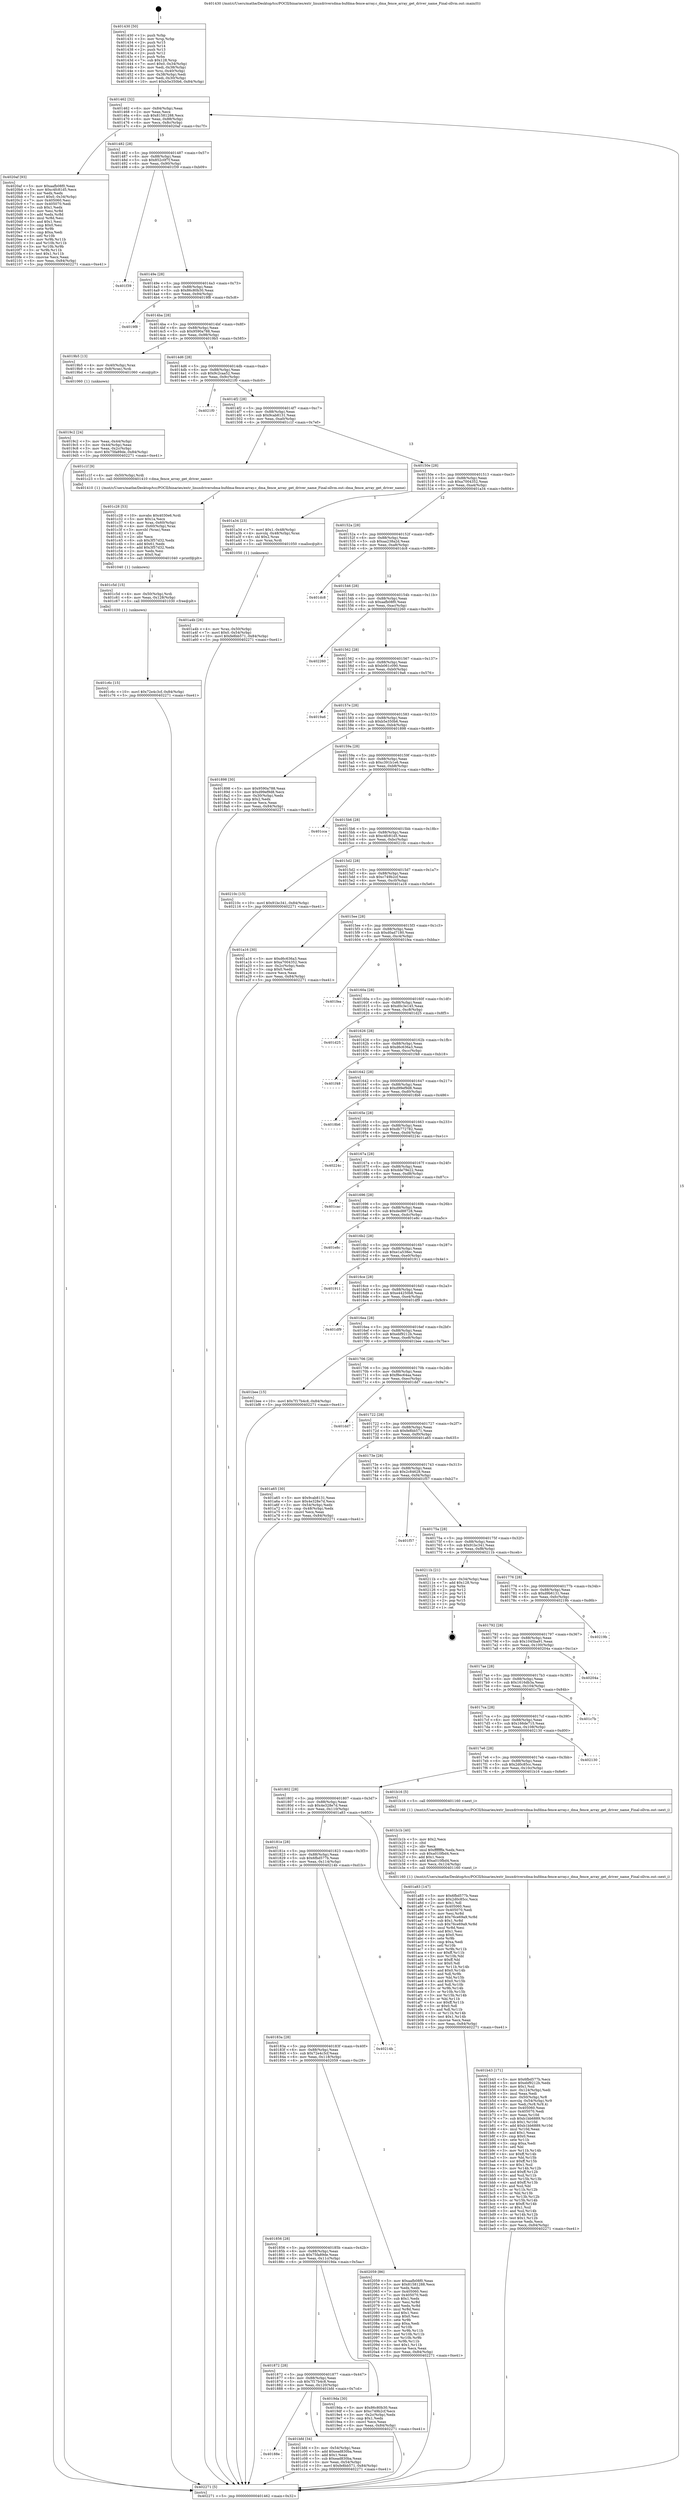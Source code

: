 digraph "0x401430" {
  label = "0x401430 (/mnt/c/Users/mathe/Desktop/tcc/POCII/binaries/extr_linuxdriversdma-bufdma-fence-array.c_dma_fence_array_get_driver_name_Final-ollvm.out::main(0))"
  labelloc = "t"
  node[shape=record]

  Entry [label="",width=0.3,height=0.3,shape=circle,fillcolor=black,style=filled]
  "0x401462" [label="{
     0x401462 [32]\l
     | [instrs]\l
     &nbsp;&nbsp;0x401462 \<+6\>: mov -0x84(%rbp),%eax\l
     &nbsp;&nbsp;0x401468 \<+2\>: mov %eax,%ecx\l
     &nbsp;&nbsp;0x40146a \<+6\>: sub $0x81581288,%ecx\l
     &nbsp;&nbsp;0x401470 \<+6\>: mov %eax,-0x88(%rbp)\l
     &nbsp;&nbsp;0x401476 \<+6\>: mov %ecx,-0x8c(%rbp)\l
     &nbsp;&nbsp;0x40147c \<+6\>: je 00000000004020af \<main+0xc7f\>\l
  }"]
  "0x4020af" [label="{
     0x4020af [93]\l
     | [instrs]\l
     &nbsp;&nbsp;0x4020af \<+5\>: mov $0xaafb08f0,%eax\l
     &nbsp;&nbsp;0x4020b4 \<+5\>: mov $0xc4fc81d5,%ecx\l
     &nbsp;&nbsp;0x4020b9 \<+2\>: xor %edx,%edx\l
     &nbsp;&nbsp;0x4020bb \<+7\>: movl $0x0,-0x34(%rbp)\l
     &nbsp;&nbsp;0x4020c2 \<+7\>: mov 0x405060,%esi\l
     &nbsp;&nbsp;0x4020c9 \<+7\>: mov 0x405070,%edi\l
     &nbsp;&nbsp;0x4020d0 \<+3\>: sub $0x1,%edx\l
     &nbsp;&nbsp;0x4020d3 \<+3\>: mov %esi,%r8d\l
     &nbsp;&nbsp;0x4020d6 \<+3\>: add %edx,%r8d\l
     &nbsp;&nbsp;0x4020d9 \<+4\>: imul %r8d,%esi\l
     &nbsp;&nbsp;0x4020dd \<+3\>: and $0x1,%esi\l
     &nbsp;&nbsp;0x4020e0 \<+3\>: cmp $0x0,%esi\l
     &nbsp;&nbsp;0x4020e3 \<+4\>: sete %r9b\l
     &nbsp;&nbsp;0x4020e7 \<+3\>: cmp $0xa,%edi\l
     &nbsp;&nbsp;0x4020ea \<+4\>: setl %r10b\l
     &nbsp;&nbsp;0x4020ee \<+3\>: mov %r9b,%r11b\l
     &nbsp;&nbsp;0x4020f1 \<+3\>: and %r10b,%r11b\l
     &nbsp;&nbsp;0x4020f4 \<+3\>: xor %r10b,%r9b\l
     &nbsp;&nbsp;0x4020f7 \<+3\>: or %r9b,%r11b\l
     &nbsp;&nbsp;0x4020fa \<+4\>: test $0x1,%r11b\l
     &nbsp;&nbsp;0x4020fe \<+3\>: cmovne %ecx,%eax\l
     &nbsp;&nbsp;0x402101 \<+6\>: mov %eax,-0x84(%rbp)\l
     &nbsp;&nbsp;0x402107 \<+5\>: jmp 0000000000402271 \<main+0xe41\>\l
  }"]
  "0x401482" [label="{
     0x401482 [28]\l
     | [instrs]\l
     &nbsp;&nbsp;0x401482 \<+5\>: jmp 0000000000401487 \<main+0x57\>\l
     &nbsp;&nbsp;0x401487 \<+6\>: mov -0x88(%rbp),%eax\l
     &nbsp;&nbsp;0x40148d \<+5\>: sub $0x852c0f7f,%eax\l
     &nbsp;&nbsp;0x401492 \<+6\>: mov %eax,-0x90(%rbp)\l
     &nbsp;&nbsp;0x401498 \<+6\>: je 0000000000401f39 \<main+0xb09\>\l
  }"]
  Exit [label="",width=0.3,height=0.3,shape=circle,fillcolor=black,style=filled,peripheries=2]
  "0x401f39" [label="{
     0x401f39\l
  }", style=dashed]
  "0x40149e" [label="{
     0x40149e [28]\l
     | [instrs]\l
     &nbsp;&nbsp;0x40149e \<+5\>: jmp 00000000004014a3 \<main+0x73\>\l
     &nbsp;&nbsp;0x4014a3 \<+6\>: mov -0x88(%rbp),%eax\l
     &nbsp;&nbsp;0x4014a9 \<+5\>: sub $0x86c80b30,%eax\l
     &nbsp;&nbsp;0x4014ae \<+6\>: mov %eax,-0x94(%rbp)\l
     &nbsp;&nbsp;0x4014b4 \<+6\>: je 00000000004019f8 \<main+0x5c8\>\l
  }"]
  "0x401c6c" [label="{
     0x401c6c [15]\l
     | [instrs]\l
     &nbsp;&nbsp;0x401c6c \<+10\>: movl $0x72e4c3cf,-0x84(%rbp)\l
     &nbsp;&nbsp;0x401c76 \<+5\>: jmp 0000000000402271 \<main+0xe41\>\l
  }"]
  "0x4019f8" [label="{
     0x4019f8\l
  }", style=dashed]
  "0x4014ba" [label="{
     0x4014ba [28]\l
     | [instrs]\l
     &nbsp;&nbsp;0x4014ba \<+5\>: jmp 00000000004014bf \<main+0x8f\>\l
     &nbsp;&nbsp;0x4014bf \<+6\>: mov -0x88(%rbp),%eax\l
     &nbsp;&nbsp;0x4014c5 \<+5\>: sub $0x9590a788,%eax\l
     &nbsp;&nbsp;0x4014ca \<+6\>: mov %eax,-0x98(%rbp)\l
     &nbsp;&nbsp;0x4014d0 \<+6\>: je 00000000004019b5 \<main+0x585\>\l
  }"]
  "0x401c5d" [label="{
     0x401c5d [15]\l
     | [instrs]\l
     &nbsp;&nbsp;0x401c5d \<+4\>: mov -0x50(%rbp),%rdi\l
     &nbsp;&nbsp;0x401c61 \<+6\>: mov %eax,-0x128(%rbp)\l
     &nbsp;&nbsp;0x401c67 \<+5\>: call 0000000000401030 \<free@plt\>\l
     | [calls]\l
     &nbsp;&nbsp;0x401030 \{1\} (unknown)\l
  }"]
  "0x4019b5" [label="{
     0x4019b5 [13]\l
     | [instrs]\l
     &nbsp;&nbsp;0x4019b5 \<+4\>: mov -0x40(%rbp),%rax\l
     &nbsp;&nbsp;0x4019b9 \<+4\>: mov 0x8(%rax),%rdi\l
     &nbsp;&nbsp;0x4019bd \<+5\>: call 0000000000401060 \<atoi@plt\>\l
     | [calls]\l
     &nbsp;&nbsp;0x401060 \{1\} (unknown)\l
  }"]
  "0x4014d6" [label="{
     0x4014d6 [28]\l
     | [instrs]\l
     &nbsp;&nbsp;0x4014d6 \<+5\>: jmp 00000000004014db \<main+0xab\>\l
     &nbsp;&nbsp;0x4014db \<+6\>: mov -0x88(%rbp),%eax\l
     &nbsp;&nbsp;0x4014e1 \<+5\>: sub $0x9c2caa52,%eax\l
     &nbsp;&nbsp;0x4014e6 \<+6\>: mov %eax,-0x9c(%rbp)\l
     &nbsp;&nbsp;0x4014ec \<+6\>: je 00000000004021f0 \<main+0xdc0\>\l
  }"]
  "0x401c28" [label="{
     0x401c28 [53]\l
     | [instrs]\l
     &nbsp;&nbsp;0x401c28 \<+10\>: movabs $0x4030e6,%rdi\l
     &nbsp;&nbsp;0x401c32 \<+5\>: mov $0x1a,%ecx\l
     &nbsp;&nbsp;0x401c37 \<+4\>: mov %rax,-0x60(%rbp)\l
     &nbsp;&nbsp;0x401c3b \<+4\>: mov -0x60(%rbp),%rax\l
     &nbsp;&nbsp;0x401c3f \<+3\>: movsbl (%rax),%eax\l
     &nbsp;&nbsp;0x401c42 \<+1\>: cltd\l
     &nbsp;&nbsp;0x401c43 \<+2\>: idiv %ecx\l
     &nbsp;&nbsp;0x401c45 \<+6\>: sub $0x3f57d32,%edx\l
     &nbsp;&nbsp;0x401c4b \<+3\>: add $0x61,%edx\l
     &nbsp;&nbsp;0x401c4e \<+6\>: add $0x3f57d32,%edx\l
     &nbsp;&nbsp;0x401c54 \<+2\>: mov %edx,%esi\l
     &nbsp;&nbsp;0x401c56 \<+2\>: mov $0x0,%al\l
     &nbsp;&nbsp;0x401c58 \<+5\>: call 0000000000401040 \<printf@plt\>\l
     | [calls]\l
     &nbsp;&nbsp;0x401040 \{1\} (unknown)\l
  }"]
  "0x4021f0" [label="{
     0x4021f0\l
  }", style=dashed]
  "0x4014f2" [label="{
     0x4014f2 [28]\l
     | [instrs]\l
     &nbsp;&nbsp;0x4014f2 \<+5\>: jmp 00000000004014f7 \<main+0xc7\>\l
     &nbsp;&nbsp;0x4014f7 \<+6\>: mov -0x88(%rbp),%eax\l
     &nbsp;&nbsp;0x4014fd \<+5\>: sub $0x9cab8131,%eax\l
     &nbsp;&nbsp;0x401502 \<+6\>: mov %eax,-0xa0(%rbp)\l
     &nbsp;&nbsp;0x401508 \<+6\>: je 0000000000401c1f \<main+0x7ef\>\l
  }"]
  "0x40188e" [label="{
     0x40188e\l
  }", style=dashed]
  "0x401c1f" [label="{
     0x401c1f [9]\l
     | [instrs]\l
     &nbsp;&nbsp;0x401c1f \<+4\>: mov -0x50(%rbp),%rdi\l
     &nbsp;&nbsp;0x401c23 \<+5\>: call 0000000000401410 \<dma_fence_array_get_driver_name\>\l
     | [calls]\l
     &nbsp;&nbsp;0x401410 \{1\} (/mnt/c/Users/mathe/Desktop/tcc/POCII/binaries/extr_linuxdriversdma-bufdma-fence-array.c_dma_fence_array_get_driver_name_Final-ollvm.out::dma_fence_array_get_driver_name)\l
  }"]
  "0x40150e" [label="{
     0x40150e [28]\l
     | [instrs]\l
     &nbsp;&nbsp;0x40150e \<+5\>: jmp 0000000000401513 \<main+0xe3\>\l
     &nbsp;&nbsp;0x401513 \<+6\>: mov -0x88(%rbp),%eax\l
     &nbsp;&nbsp;0x401519 \<+5\>: sub $0xa7004352,%eax\l
     &nbsp;&nbsp;0x40151e \<+6\>: mov %eax,-0xa4(%rbp)\l
     &nbsp;&nbsp;0x401524 \<+6\>: je 0000000000401a34 \<main+0x604\>\l
  }"]
  "0x401bfd" [label="{
     0x401bfd [34]\l
     | [instrs]\l
     &nbsp;&nbsp;0x401bfd \<+3\>: mov -0x54(%rbp),%eax\l
     &nbsp;&nbsp;0x401c00 \<+5\>: add $0xead830ba,%eax\l
     &nbsp;&nbsp;0x401c05 \<+3\>: add $0x1,%eax\l
     &nbsp;&nbsp;0x401c08 \<+5\>: sub $0xead830ba,%eax\l
     &nbsp;&nbsp;0x401c0d \<+3\>: mov %eax,-0x54(%rbp)\l
     &nbsp;&nbsp;0x401c10 \<+10\>: movl $0xfe8bb571,-0x84(%rbp)\l
     &nbsp;&nbsp;0x401c1a \<+5\>: jmp 0000000000402271 \<main+0xe41\>\l
  }"]
  "0x401a34" [label="{
     0x401a34 [23]\l
     | [instrs]\l
     &nbsp;&nbsp;0x401a34 \<+7\>: movl $0x1,-0x48(%rbp)\l
     &nbsp;&nbsp;0x401a3b \<+4\>: movslq -0x48(%rbp),%rax\l
     &nbsp;&nbsp;0x401a3f \<+4\>: shl $0x2,%rax\l
     &nbsp;&nbsp;0x401a43 \<+3\>: mov %rax,%rdi\l
     &nbsp;&nbsp;0x401a46 \<+5\>: call 0000000000401050 \<malloc@plt\>\l
     | [calls]\l
     &nbsp;&nbsp;0x401050 \{1\} (unknown)\l
  }"]
  "0x40152a" [label="{
     0x40152a [28]\l
     | [instrs]\l
     &nbsp;&nbsp;0x40152a \<+5\>: jmp 000000000040152f \<main+0xff\>\l
     &nbsp;&nbsp;0x40152f \<+6\>: mov -0x88(%rbp),%eax\l
     &nbsp;&nbsp;0x401535 \<+5\>: sub $0xaa238a2d,%eax\l
     &nbsp;&nbsp;0x40153a \<+6\>: mov %eax,-0xa8(%rbp)\l
     &nbsp;&nbsp;0x401540 \<+6\>: je 0000000000401dc8 \<main+0x998\>\l
  }"]
  "0x401b43" [label="{
     0x401b43 [171]\l
     | [instrs]\l
     &nbsp;&nbsp;0x401b43 \<+5\>: mov $0x6fbd577b,%ecx\l
     &nbsp;&nbsp;0x401b48 \<+5\>: mov $0xebf9212b,%edx\l
     &nbsp;&nbsp;0x401b4d \<+3\>: mov $0x1,%sil\l
     &nbsp;&nbsp;0x401b50 \<+6\>: mov -0x124(%rbp),%edi\l
     &nbsp;&nbsp;0x401b56 \<+3\>: imul %eax,%edi\l
     &nbsp;&nbsp;0x401b59 \<+4\>: mov -0x50(%rbp),%r8\l
     &nbsp;&nbsp;0x401b5d \<+4\>: movslq -0x54(%rbp),%r9\l
     &nbsp;&nbsp;0x401b61 \<+4\>: mov %edi,(%r8,%r9,4)\l
     &nbsp;&nbsp;0x401b65 \<+7\>: mov 0x405060,%eax\l
     &nbsp;&nbsp;0x401b6c \<+7\>: mov 0x405070,%edi\l
     &nbsp;&nbsp;0x401b73 \<+3\>: mov %eax,%r10d\l
     &nbsp;&nbsp;0x401b76 \<+7\>: sub $0xb1bb6889,%r10d\l
     &nbsp;&nbsp;0x401b7d \<+4\>: sub $0x1,%r10d\l
     &nbsp;&nbsp;0x401b81 \<+7\>: add $0xb1bb6889,%r10d\l
     &nbsp;&nbsp;0x401b88 \<+4\>: imul %r10d,%eax\l
     &nbsp;&nbsp;0x401b8c \<+3\>: and $0x1,%eax\l
     &nbsp;&nbsp;0x401b8f \<+3\>: cmp $0x0,%eax\l
     &nbsp;&nbsp;0x401b92 \<+4\>: sete %r11b\l
     &nbsp;&nbsp;0x401b96 \<+3\>: cmp $0xa,%edi\l
     &nbsp;&nbsp;0x401b99 \<+3\>: setl %bl\l
     &nbsp;&nbsp;0x401b9c \<+3\>: mov %r11b,%r14b\l
     &nbsp;&nbsp;0x401b9f \<+4\>: xor $0xff,%r14b\l
     &nbsp;&nbsp;0x401ba3 \<+3\>: mov %bl,%r15b\l
     &nbsp;&nbsp;0x401ba6 \<+4\>: xor $0xff,%r15b\l
     &nbsp;&nbsp;0x401baa \<+4\>: xor $0x1,%sil\l
     &nbsp;&nbsp;0x401bae \<+3\>: mov %r14b,%r12b\l
     &nbsp;&nbsp;0x401bb1 \<+4\>: and $0xff,%r12b\l
     &nbsp;&nbsp;0x401bb5 \<+3\>: and %sil,%r11b\l
     &nbsp;&nbsp;0x401bb8 \<+3\>: mov %r15b,%r13b\l
     &nbsp;&nbsp;0x401bbb \<+4\>: and $0xff,%r13b\l
     &nbsp;&nbsp;0x401bbf \<+3\>: and %sil,%bl\l
     &nbsp;&nbsp;0x401bc2 \<+3\>: or %r11b,%r12b\l
     &nbsp;&nbsp;0x401bc5 \<+3\>: or %bl,%r13b\l
     &nbsp;&nbsp;0x401bc8 \<+3\>: xor %r13b,%r12b\l
     &nbsp;&nbsp;0x401bcb \<+3\>: or %r15b,%r14b\l
     &nbsp;&nbsp;0x401bce \<+4\>: xor $0xff,%r14b\l
     &nbsp;&nbsp;0x401bd2 \<+4\>: or $0x1,%sil\l
     &nbsp;&nbsp;0x401bd6 \<+3\>: and %sil,%r14b\l
     &nbsp;&nbsp;0x401bd9 \<+3\>: or %r14b,%r12b\l
     &nbsp;&nbsp;0x401bdc \<+4\>: test $0x1,%r12b\l
     &nbsp;&nbsp;0x401be0 \<+3\>: cmovne %edx,%ecx\l
     &nbsp;&nbsp;0x401be3 \<+6\>: mov %ecx,-0x84(%rbp)\l
     &nbsp;&nbsp;0x401be9 \<+5\>: jmp 0000000000402271 \<main+0xe41\>\l
  }"]
  "0x401dc8" [label="{
     0x401dc8\l
  }", style=dashed]
  "0x401546" [label="{
     0x401546 [28]\l
     | [instrs]\l
     &nbsp;&nbsp;0x401546 \<+5\>: jmp 000000000040154b \<main+0x11b\>\l
     &nbsp;&nbsp;0x40154b \<+6\>: mov -0x88(%rbp),%eax\l
     &nbsp;&nbsp;0x401551 \<+5\>: sub $0xaafb08f0,%eax\l
     &nbsp;&nbsp;0x401556 \<+6\>: mov %eax,-0xac(%rbp)\l
     &nbsp;&nbsp;0x40155c \<+6\>: je 0000000000402260 \<main+0xe30\>\l
  }"]
  "0x401b1b" [label="{
     0x401b1b [40]\l
     | [instrs]\l
     &nbsp;&nbsp;0x401b1b \<+5\>: mov $0x2,%ecx\l
     &nbsp;&nbsp;0x401b20 \<+1\>: cltd\l
     &nbsp;&nbsp;0x401b21 \<+2\>: idiv %ecx\l
     &nbsp;&nbsp;0x401b23 \<+6\>: imul $0xfffffffe,%edx,%ecx\l
     &nbsp;&nbsp;0x401b29 \<+6\>: sub $0xa010fbd4,%ecx\l
     &nbsp;&nbsp;0x401b2f \<+3\>: add $0x1,%ecx\l
     &nbsp;&nbsp;0x401b32 \<+6\>: add $0xa010fbd4,%ecx\l
     &nbsp;&nbsp;0x401b38 \<+6\>: mov %ecx,-0x124(%rbp)\l
     &nbsp;&nbsp;0x401b3e \<+5\>: call 0000000000401160 \<next_i\>\l
     | [calls]\l
     &nbsp;&nbsp;0x401160 \{1\} (/mnt/c/Users/mathe/Desktop/tcc/POCII/binaries/extr_linuxdriversdma-bufdma-fence-array.c_dma_fence_array_get_driver_name_Final-ollvm.out::next_i)\l
  }"]
  "0x402260" [label="{
     0x402260\l
  }", style=dashed]
  "0x401562" [label="{
     0x401562 [28]\l
     | [instrs]\l
     &nbsp;&nbsp;0x401562 \<+5\>: jmp 0000000000401567 \<main+0x137\>\l
     &nbsp;&nbsp;0x401567 \<+6\>: mov -0x88(%rbp),%eax\l
     &nbsp;&nbsp;0x40156d \<+5\>: sub $0xb061c090,%eax\l
     &nbsp;&nbsp;0x401572 \<+6\>: mov %eax,-0xb0(%rbp)\l
     &nbsp;&nbsp;0x401578 \<+6\>: je 00000000004019a6 \<main+0x576\>\l
  }"]
  "0x401a4b" [label="{
     0x401a4b [26]\l
     | [instrs]\l
     &nbsp;&nbsp;0x401a4b \<+4\>: mov %rax,-0x50(%rbp)\l
     &nbsp;&nbsp;0x401a4f \<+7\>: movl $0x0,-0x54(%rbp)\l
     &nbsp;&nbsp;0x401a56 \<+10\>: movl $0xfe8bb571,-0x84(%rbp)\l
     &nbsp;&nbsp;0x401a60 \<+5\>: jmp 0000000000402271 \<main+0xe41\>\l
  }"]
  "0x4019a6" [label="{
     0x4019a6\l
  }", style=dashed]
  "0x40157e" [label="{
     0x40157e [28]\l
     | [instrs]\l
     &nbsp;&nbsp;0x40157e \<+5\>: jmp 0000000000401583 \<main+0x153\>\l
     &nbsp;&nbsp;0x401583 \<+6\>: mov -0x88(%rbp),%eax\l
     &nbsp;&nbsp;0x401589 \<+5\>: sub $0xb5e350b6,%eax\l
     &nbsp;&nbsp;0x40158e \<+6\>: mov %eax,-0xb4(%rbp)\l
     &nbsp;&nbsp;0x401594 \<+6\>: je 0000000000401898 \<main+0x468\>\l
  }"]
  "0x401872" [label="{
     0x401872 [28]\l
     | [instrs]\l
     &nbsp;&nbsp;0x401872 \<+5\>: jmp 0000000000401877 \<main+0x447\>\l
     &nbsp;&nbsp;0x401877 \<+6\>: mov -0x88(%rbp),%eax\l
     &nbsp;&nbsp;0x40187d \<+5\>: sub $0x7f17b4c8,%eax\l
     &nbsp;&nbsp;0x401882 \<+6\>: mov %eax,-0x120(%rbp)\l
     &nbsp;&nbsp;0x401888 \<+6\>: je 0000000000401bfd \<main+0x7cd\>\l
  }"]
  "0x401898" [label="{
     0x401898 [30]\l
     | [instrs]\l
     &nbsp;&nbsp;0x401898 \<+5\>: mov $0x9590a788,%eax\l
     &nbsp;&nbsp;0x40189d \<+5\>: mov $0xd99ef9d8,%ecx\l
     &nbsp;&nbsp;0x4018a2 \<+3\>: mov -0x30(%rbp),%edx\l
     &nbsp;&nbsp;0x4018a5 \<+3\>: cmp $0x2,%edx\l
     &nbsp;&nbsp;0x4018a8 \<+3\>: cmovne %ecx,%eax\l
     &nbsp;&nbsp;0x4018ab \<+6\>: mov %eax,-0x84(%rbp)\l
     &nbsp;&nbsp;0x4018b1 \<+5\>: jmp 0000000000402271 \<main+0xe41\>\l
  }"]
  "0x40159a" [label="{
     0x40159a [28]\l
     | [instrs]\l
     &nbsp;&nbsp;0x40159a \<+5\>: jmp 000000000040159f \<main+0x16f\>\l
     &nbsp;&nbsp;0x40159f \<+6\>: mov -0x88(%rbp),%eax\l
     &nbsp;&nbsp;0x4015a5 \<+5\>: sub $0xc391b1e6,%eax\l
     &nbsp;&nbsp;0x4015aa \<+6\>: mov %eax,-0xb8(%rbp)\l
     &nbsp;&nbsp;0x4015b0 \<+6\>: je 0000000000401cca \<main+0x89a\>\l
  }"]
  "0x402271" [label="{
     0x402271 [5]\l
     | [instrs]\l
     &nbsp;&nbsp;0x402271 \<+5\>: jmp 0000000000401462 \<main+0x32\>\l
  }"]
  "0x401430" [label="{
     0x401430 [50]\l
     | [instrs]\l
     &nbsp;&nbsp;0x401430 \<+1\>: push %rbp\l
     &nbsp;&nbsp;0x401431 \<+3\>: mov %rsp,%rbp\l
     &nbsp;&nbsp;0x401434 \<+2\>: push %r15\l
     &nbsp;&nbsp;0x401436 \<+2\>: push %r14\l
     &nbsp;&nbsp;0x401438 \<+2\>: push %r13\l
     &nbsp;&nbsp;0x40143a \<+2\>: push %r12\l
     &nbsp;&nbsp;0x40143c \<+1\>: push %rbx\l
     &nbsp;&nbsp;0x40143d \<+7\>: sub $0x128,%rsp\l
     &nbsp;&nbsp;0x401444 \<+7\>: movl $0x0,-0x34(%rbp)\l
     &nbsp;&nbsp;0x40144b \<+3\>: mov %edi,-0x38(%rbp)\l
     &nbsp;&nbsp;0x40144e \<+4\>: mov %rsi,-0x40(%rbp)\l
     &nbsp;&nbsp;0x401452 \<+3\>: mov -0x38(%rbp),%edi\l
     &nbsp;&nbsp;0x401455 \<+3\>: mov %edi,-0x30(%rbp)\l
     &nbsp;&nbsp;0x401458 \<+10\>: movl $0xb5e350b6,-0x84(%rbp)\l
  }"]
  "0x4019c2" [label="{
     0x4019c2 [24]\l
     | [instrs]\l
     &nbsp;&nbsp;0x4019c2 \<+3\>: mov %eax,-0x44(%rbp)\l
     &nbsp;&nbsp;0x4019c5 \<+3\>: mov -0x44(%rbp),%eax\l
     &nbsp;&nbsp;0x4019c8 \<+3\>: mov %eax,-0x2c(%rbp)\l
     &nbsp;&nbsp;0x4019cb \<+10\>: movl $0x75fa89de,-0x84(%rbp)\l
     &nbsp;&nbsp;0x4019d5 \<+5\>: jmp 0000000000402271 \<main+0xe41\>\l
  }"]
  "0x4019da" [label="{
     0x4019da [30]\l
     | [instrs]\l
     &nbsp;&nbsp;0x4019da \<+5\>: mov $0x86c80b30,%eax\l
     &nbsp;&nbsp;0x4019df \<+5\>: mov $0xc749b2cf,%ecx\l
     &nbsp;&nbsp;0x4019e4 \<+3\>: mov -0x2c(%rbp),%edx\l
     &nbsp;&nbsp;0x4019e7 \<+3\>: cmp $0x1,%edx\l
     &nbsp;&nbsp;0x4019ea \<+3\>: cmovl %ecx,%eax\l
     &nbsp;&nbsp;0x4019ed \<+6\>: mov %eax,-0x84(%rbp)\l
     &nbsp;&nbsp;0x4019f3 \<+5\>: jmp 0000000000402271 \<main+0xe41\>\l
  }"]
  "0x401cca" [label="{
     0x401cca\l
  }", style=dashed]
  "0x4015b6" [label="{
     0x4015b6 [28]\l
     | [instrs]\l
     &nbsp;&nbsp;0x4015b6 \<+5\>: jmp 00000000004015bb \<main+0x18b\>\l
     &nbsp;&nbsp;0x4015bb \<+6\>: mov -0x88(%rbp),%eax\l
     &nbsp;&nbsp;0x4015c1 \<+5\>: sub $0xc4fc81d5,%eax\l
     &nbsp;&nbsp;0x4015c6 \<+6\>: mov %eax,-0xbc(%rbp)\l
     &nbsp;&nbsp;0x4015cc \<+6\>: je 000000000040210c \<main+0xcdc\>\l
  }"]
  "0x401856" [label="{
     0x401856 [28]\l
     | [instrs]\l
     &nbsp;&nbsp;0x401856 \<+5\>: jmp 000000000040185b \<main+0x42b\>\l
     &nbsp;&nbsp;0x40185b \<+6\>: mov -0x88(%rbp),%eax\l
     &nbsp;&nbsp;0x401861 \<+5\>: sub $0x75fa89de,%eax\l
     &nbsp;&nbsp;0x401866 \<+6\>: mov %eax,-0x11c(%rbp)\l
     &nbsp;&nbsp;0x40186c \<+6\>: je 00000000004019da \<main+0x5aa\>\l
  }"]
  "0x40210c" [label="{
     0x40210c [15]\l
     | [instrs]\l
     &nbsp;&nbsp;0x40210c \<+10\>: movl $0x91bc341,-0x84(%rbp)\l
     &nbsp;&nbsp;0x402116 \<+5\>: jmp 0000000000402271 \<main+0xe41\>\l
  }"]
  "0x4015d2" [label="{
     0x4015d2 [28]\l
     | [instrs]\l
     &nbsp;&nbsp;0x4015d2 \<+5\>: jmp 00000000004015d7 \<main+0x1a7\>\l
     &nbsp;&nbsp;0x4015d7 \<+6\>: mov -0x88(%rbp),%eax\l
     &nbsp;&nbsp;0x4015dd \<+5\>: sub $0xc749b2cf,%eax\l
     &nbsp;&nbsp;0x4015e2 \<+6\>: mov %eax,-0xc0(%rbp)\l
     &nbsp;&nbsp;0x4015e8 \<+6\>: je 0000000000401a16 \<main+0x5e6\>\l
  }"]
  "0x402059" [label="{
     0x402059 [86]\l
     | [instrs]\l
     &nbsp;&nbsp;0x402059 \<+5\>: mov $0xaafb08f0,%eax\l
     &nbsp;&nbsp;0x40205e \<+5\>: mov $0x81581288,%ecx\l
     &nbsp;&nbsp;0x402063 \<+2\>: xor %edx,%edx\l
     &nbsp;&nbsp;0x402065 \<+7\>: mov 0x405060,%esi\l
     &nbsp;&nbsp;0x40206c \<+7\>: mov 0x405070,%edi\l
     &nbsp;&nbsp;0x402073 \<+3\>: sub $0x1,%edx\l
     &nbsp;&nbsp;0x402076 \<+3\>: mov %esi,%r8d\l
     &nbsp;&nbsp;0x402079 \<+3\>: add %edx,%r8d\l
     &nbsp;&nbsp;0x40207c \<+4\>: imul %r8d,%esi\l
     &nbsp;&nbsp;0x402080 \<+3\>: and $0x1,%esi\l
     &nbsp;&nbsp;0x402083 \<+3\>: cmp $0x0,%esi\l
     &nbsp;&nbsp;0x402086 \<+4\>: sete %r9b\l
     &nbsp;&nbsp;0x40208a \<+3\>: cmp $0xa,%edi\l
     &nbsp;&nbsp;0x40208d \<+4\>: setl %r10b\l
     &nbsp;&nbsp;0x402091 \<+3\>: mov %r9b,%r11b\l
     &nbsp;&nbsp;0x402094 \<+3\>: and %r10b,%r11b\l
     &nbsp;&nbsp;0x402097 \<+3\>: xor %r10b,%r9b\l
     &nbsp;&nbsp;0x40209a \<+3\>: or %r9b,%r11b\l
     &nbsp;&nbsp;0x40209d \<+4\>: test $0x1,%r11b\l
     &nbsp;&nbsp;0x4020a1 \<+3\>: cmovne %ecx,%eax\l
     &nbsp;&nbsp;0x4020a4 \<+6\>: mov %eax,-0x84(%rbp)\l
     &nbsp;&nbsp;0x4020aa \<+5\>: jmp 0000000000402271 \<main+0xe41\>\l
  }"]
  "0x401a16" [label="{
     0x401a16 [30]\l
     | [instrs]\l
     &nbsp;&nbsp;0x401a16 \<+5\>: mov $0xd6c636a3,%eax\l
     &nbsp;&nbsp;0x401a1b \<+5\>: mov $0xa7004352,%ecx\l
     &nbsp;&nbsp;0x401a20 \<+3\>: mov -0x2c(%rbp),%edx\l
     &nbsp;&nbsp;0x401a23 \<+3\>: cmp $0x0,%edx\l
     &nbsp;&nbsp;0x401a26 \<+3\>: cmove %ecx,%eax\l
     &nbsp;&nbsp;0x401a29 \<+6\>: mov %eax,-0x84(%rbp)\l
     &nbsp;&nbsp;0x401a2f \<+5\>: jmp 0000000000402271 \<main+0xe41\>\l
  }"]
  "0x4015ee" [label="{
     0x4015ee [28]\l
     | [instrs]\l
     &nbsp;&nbsp;0x4015ee \<+5\>: jmp 00000000004015f3 \<main+0x1c3\>\l
     &nbsp;&nbsp;0x4015f3 \<+6\>: mov -0x88(%rbp),%eax\l
     &nbsp;&nbsp;0x4015f9 \<+5\>: sub $0xd0ad7180,%eax\l
     &nbsp;&nbsp;0x4015fe \<+6\>: mov %eax,-0xc4(%rbp)\l
     &nbsp;&nbsp;0x401604 \<+6\>: je 0000000000401fea \<main+0xbba\>\l
  }"]
  "0x40183a" [label="{
     0x40183a [28]\l
     | [instrs]\l
     &nbsp;&nbsp;0x40183a \<+5\>: jmp 000000000040183f \<main+0x40f\>\l
     &nbsp;&nbsp;0x40183f \<+6\>: mov -0x88(%rbp),%eax\l
     &nbsp;&nbsp;0x401845 \<+5\>: sub $0x72e4c3cf,%eax\l
     &nbsp;&nbsp;0x40184a \<+6\>: mov %eax,-0x118(%rbp)\l
     &nbsp;&nbsp;0x401850 \<+6\>: je 0000000000402059 \<main+0xc29\>\l
  }"]
  "0x401fea" [label="{
     0x401fea\l
  }", style=dashed]
  "0x40160a" [label="{
     0x40160a [28]\l
     | [instrs]\l
     &nbsp;&nbsp;0x40160a \<+5\>: jmp 000000000040160f \<main+0x1df\>\l
     &nbsp;&nbsp;0x40160f \<+6\>: mov -0x88(%rbp),%eax\l
     &nbsp;&nbsp;0x401615 \<+5\>: sub $0xd0c3e145,%eax\l
     &nbsp;&nbsp;0x40161a \<+6\>: mov %eax,-0xc8(%rbp)\l
     &nbsp;&nbsp;0x401620 \<+6\>: je 0000000000401d25 \<main+0x8f5\>\l
  }"]
  "0x40214b" [label="{
     0x40214b\l
  }", style=dashed]
  "0x401d25" [label="{
     0x401d25\l
  }", style=dashed]
  "0x401626" [label="{
     0x401626 [28]\l
     | [instrs]\l
     &nbsp;&nbsp;0x401626 \<+5\>: jmp 000000000040162b \<main+0x1fb\>\l
     &nbsp;&nbsp;0x40162b \<+6\>: mov -0x88(%rbp),%eax\l
     &nbsp;&nbsp;0x401631 \<+5\>: sub $0xd6c636a3,%eax\l
     &nbsp;&nbsp;0x401636 \<+6\>: mov %eax,-0xcc(%rbp)\l
     &nbsp;&nbsp;0x40163c \<+6\>: je 0000000000401f48 \<main+0xb18\>\l
  }"]
  "0x40181e" [label="{
     0x40181e [28]\l
     | [instrs]\l
     &nbsp;&nbsp;0x40181e \<+5\>: jmp 0000000000401823 \<main+0x3f3\>\l
     &nbsp;&nbsp;0x401823 \<+6\>: mov -0x88(%rbp),%eax\l
     &nbsp;&nbsp;0x401829 \<+5\>: sub $0x6fbd577b,%eax\l
     &nbsp;&nbsp;0x40182e \<+6\>: mov %eax,-0x114(%rbp)\l
     &nbsp;&nbsp;0x401834 \<+6\>: je 000000000040214b \<main+0xd1b\>\l
  }"]
  "0x401f48" [label="{
     0x401f48\l
  }", style=dashed]
  "0x401642" [label="{
     0x401642 [28]\l
     | [instrs]\l
     &nbsp;&nbsp;0x401642 \<+5\>: jmp 0000000000401647 \<main+0x217\>\l
     &nbsp;&nbsp;0x401647 \<+6\>: mov -0x88(%rbp),%eax\l
     &nbsp;&nbsp;0x40164d \<+5\>: sub $0xd99ef9d8,%eax\l
     &nbsp;&nbsp;0x401652 \<+6\>: mov %eax,-0xd0(%rbp)\l
     &nbsp;&nbsp;0x401658 \<+6\>: je 00000000004018b6 \<main+0x486\>\l
  }"]
  "0x401a83" [label="{
     0x401a83 [147]\l
     | [instrs]\l
     &nbsp;&nbsp;0x401a83 \<+5\>: mov $0x6fbd577b,%eax\l
     &nbsp;&nbsp;0x401a88 \<+5\>: mov $0x2d0c85cc,%ecx\l
     &nbsp;&nbsp;0x401a8d \<+2\>: mov $0x1,%dl\l
     &nbsp;&nbsp;0x401a8f \<+7\>: mov 0x405060,%esi\l
     &nbsp;&nbsp;0x401a96 \<+7\>: mov 0x405070,%edi\l
     &nbsp;&nbsp;0x401a9d \<+3\>: mov %esi,%r8d\l
     &nbsp;&nbsp;0x401aa0 \<+7\>: add $0x76ce69a9,%r8d\l
     &nbsp;&nbsp;0x401aa7 \<+4\>: sub $0x1,%r8d\l
     &nbsp;&nbsp;0x401aab \<+7\>: sub $0x76ce69a9,%r8d\l
     &nbsp;&nbsp;0x401ab2 \<+4\>: imul %r8d,%esi\l
     &nbsp;&nbsp;0x401ab6 \<+3\>: and $0x1,%esi\l
     &nbsp;&nbsp;0x401ab9 \<+3\>: cmp $0x0,%esi\l
     &nbsp;&nbsp;0x401abc \<+4\>: sete %r9b\l
     &nbsp;&nbsp;0x401ac0 \<+3\>: cmp $0xa,%edi\l
     &nbsp;&nbsp;0x401ac3 \<+4\>: setl %r10b\l
     &nbsp;&nbsp;0x401ac7 \<+3\>: mov %r9b,%r11b\l
     &nbsp;&nbsp;0x401aca \<+4\>: xor $0xff,%r11b\l
     &nbsp;&nbsp;0x401ace \<+3\>: mov %r10b,%bl\l
     &nbsp;&nbsp;0x401ad1 \<+3\>: xor $0xff,%bl\l
     &nbsp;&nbsp;0x401ad4 \<+3\>: xor $0x0,%dl\l
     &nbsp;&nbsp;0x401ad7 \<+3\>: mov %r11b,%r14b\l
     &nbsp;&nbsp;0x401ada \<+4\>: and $0x0,%r14b\l
     &nbsp;&nbsp;0x401ade \<+3\>: and %dl,%r9b\l
     &nbsp;&nbsp;0x401ae1 \<+3\>: mov %bl,%r15b\l
     &nbsp;&nbsp;0x401ae4 \<+4\>: and $0x0,%r15b\l
     &nbsp;&nbsp;0x401ae8 \<+3\>: and %dl,%r10b\l
     &nbsp;&nbsp;0x401aeb \<+3\>: or %r9b,%r14b\l
     &nbsp;&nbsp;0x401aee \<+3\>: or %r10b,%r15b\l
     &nbsp;&nbsp;0x401af1 \<+3\>: xor %r15b,%r14b\l
     &nbsp;&nbsp;0x401af4 \<+3\>: or %bl,%r11b\l
     &nbsp;&nbsp;0x401af7 \<+4\>: xor $0xff,%r11b\l
     &nbsp;&nbsp;0x401afb \<+3\>: or $0x0,%dl\l
     &nbsp;&nbsp;0x401afe \<+3\>: and %dl,%r11b\l
     &nbsp;&nbsp;0x401b01 \<+3\>: or %r11b,%r14b\l
     &nbsp;&nbsp;0x401b04 \<+4\>: test $0x1,%r14b\l
     &nbsp;&nbsp;0x401b08 \<+3\>: cmovne %ecx,%eax\l
     &nbsp;&nbsp;0x401b0b \<+6\>: mov %eax,-0x84(%rbp)\l
     &nbsp;&nbsp;0x401b11 \<+5\>: jmp 0000000000402271 \<main+0xe41\>\l
  }"]
  "0x4018b6" [label="{
     0x4018b6\l
  }", style=dashed]
  "0x40165e" [label="{
     0x40165e [28]\l
     | [instrs]\l
     &nbsp;&nbsp;0x40165e \<+5\>: jmp 0000000000401663 \<main+0x233\>\l
     &nbsp;&nbsp;0x401663 \<+6\>: mov -0x88(%rbp),%eax\l
     &nbsp;&nbsp;0x401669 \<+5\>: sub $0xdb772782,%eax\l
     &nbsp;&nbsp;0x40166e \<+6\>: mov %eax,-0xd4(%rbp)\l
     &nbsp;&nbsp;0x401674 \<+6\>: je 000000000040224c \<main+0xe1c\>\l
  }"]
  "0x401802" [label="{
     0x401802 [28]\l
     | [instrs]\l
     &nbsp;&nbsp;0x401802 \<+5\>: jmp 0000000000401807 \<main+0x3d7\>\l
     &nbsp;&nbsp;0x401807 \<+6\>: mov -0x88(%rbp),%eax\l
     &nbsp;&nbsp;0x40180d \<+5\>: sub $0x4e328e7d,%eax\l
     &nbsp;&nbsp;0x401812 \<+6\>: mov %eax,-0x110(%rbp)\l
     &nbsp;&nbsp;0x401818 \<+6\>: je 0000000000401a83 \<main+0x653\>\l
  }"]
  "0x40224c" [label="{
     0x40224c\l
  }", style=dashed]
  "0x40167a" [label="{
     0x40167a [28]\l
     | [instrs]\l
     &nbsp;&nbsp;0x40167a \<+5\>: jmp 000000000040167f \<main+0x24f\>\l
     &nbsp;&nbsp;0x40167f \<+6\>: mov -0x88(%rbp),%eax\l
     &nbsp;&nbsp;0x401685 \<+5\>: sub $0xdde79e22,%eax\l
     &nbsp;&nbsp;0x40168a \<+6\>: mov %eax,-0xd8(%rbp)\l
     &nbsp;&nbsp;0x401690 \<+6\>: je 0000000000401cac \<main+0x87c\>\l
  }"]
  "0x401b16" [label="{
     0x401b16 [5]\l
     | [instrs]\l
     &nbsp;&nbsp;0x401b16 \<+5\>: call 0000000000401160 \<next_i\>\l
     | [calls]\l
     &nbsp;&nbsp;0x401160 \{1\} (/mnt/c/Users/mathe/Desktop/tcc/POCII/binaries/extr_linuxdriversdma-bufdma-fence-array.c_dma_fence_array_get_driver_name_Final-ollvm.out::next_i)\l
  }"]
  "0x401cac" [label="{
     0x401cac\l
  }", style=dashed]
  "0x401696" [label="{
     0x401696 [28]\l
     | [instrs]\l
     &nbsp;&nbsp;0x401696 \<+5\>: jmp 000000000040169b \<main+0x26b\>\l
     &nbsp;&nbsp;0x40169b \<+6\>: mov -0x88(%rbp),%eax\l
     &nbsp;&nbsp;0x4016a1 \<+5\>: sub $0xded88728,%eax\l
     &nbsp;&nbsp;0x4016a6 \<+6\>: mov %eax,-0xdc(%rbp)\l
     &nbsp;&nbsp;0x4016ac \<+6\>: je 0000000000401e8c \<main+0xa5c\>\l
  }"]
  "0x4017e6" [label="{
     0x4017e6 [28]\l
     | [instrs]\l
     &nbsp;&nbsp;0x4017e6 \<+5\>: jmp 00000000004017eb \<main+0x3bb\>\l
     &nbsp;&nbsp;0x4017eb \<+6\>: mov -0x88(%rbp),%eax\l
     &nbsp;&nbsp;0x4017f1 \<+5\>: sub $0x2d0c85cc,%eax\l
     &nbsp;&nbsp;0x4017f6 \<+6\>: mov %eax,-0x10c(%rbp)\l
     &nbsp;&nbsp;0x4017fc \<+6\>: je 0000000000401b16 \<main+0x6e6\>\l
  }"]
  "0x401e8c" [label="{
     0x401e8c\l
  }", style=dashed]
  "0x4016b2" [label="{
     0x4016b2 [28]\l
     | [instrs]\l
     &nbsp;&nbsp;0x4016b2 \<+5\>: jmp 00000000004016b7 \<main+0x287\>\l
     &nbsp;&nbsp;0x4016b7 \<+6\>: mov -0x88(%rbp),%eax\l
     &nbsp;&nbsp;0x4016bd \<+5\>: sub $0xe1a538ec,%eax\l
     &nbsp;&nbsp;0x4016c2 \<+6\>: mov %eax,-0xe0(%rbp)\l
     &nbsp;&nbsp;0x4016c8 \<+6\>: je 0000000000401911 \<main+0x4e1\>\l
  }"]
  "0x402130" [label="{
     0x402130\l
  }", style=dashed]
  "0x401911" [label="{
     0x401911\l
  }", style=dashed]
  "0x4016ce" [label="{
     0x4016ce [28]\l
     | [instrs]\l
     &nbsp;&nbsp;0x4016ce \<+5\>: jmp 00000000004016d3 \<main+0x2a3\>\l
     &nbsp;&nbsp;0x4016d3 \<+6\>: mov -0x88(%rbp),%eax\l
     &nbsp;&nbsp;0x4016d9 \<+5\>: sub $0xe44250b8,%eax\l
     &nbsp;&nbsp;0x4016de \<+6\>: mov %eax,-0xe4(%rbp)\l
     &nbsp;&nbsp;0x4016e4 \<+6\>: je 0000000000401df9 \<main+0x9c9\>\l
  }"]
  "0x4017ca" [label="{
     0x4017ca [28]\l
     | [instrs]\l
     &nbsp;&nbsp;0x4017ca \<+5\>: jmp 00000000004017cf \<main+0x39f\>\l
     &nbsp;&nbsp;0x4017cf \<+6\>: mov -0x88(%rbp),%eax\l
     &nbsp;&nbsp;0x4017d5 \<+5\>: sub $0x166de715,%eax\l
     &nbsp;&nbsp;0x4017da \<+6\>: mov %eax,-0x108(%rbp)\l
     &nbsp;&nbsp;0x4017e0 \<+6\>: je 0000000000402130 \<main+0xd00\>\l
  }"]
  "0x401df9" [label="{
     0x401df9\l
  }", style=dashed]
  "0x4016ea" [label="{
     0x4016ea [28]\l
     | [instrs]\l
     &nbsp;&nbsp;0x4016ea \<+5\>: jmp 00000000004016ef \<main+0x2bf\>\l
     &nbsp;&nbsp;0x4016ef \<+6\>: mov -0x88(%rbp),%eax\l
     &nbsp;&nbsp;0x4016f5 \<+5\>: sub $0xebf9212b,%eax\l
     &nbsp;&nbsp;0x4016fa \<+6\>: mov %eax,-0xe8(%rbp)\l
     &nbsp;&nbsp;0x401700 \<+6\>: je 0000000000401bee \<main+0x7be\>\l
  }"]
  "0x401c7b" [label="{
     0x401c7b\l
  }", style=dashed]
  "0x401bee" [label="{
     0x401bee [15]\l
     | [instrs]\l
     &nbsp;&nbsp;0x401bee \<+10\>: movl $0x7f17b4c8,-0x84(%rbp)\l
     &nbsp;&nbsp;0x401bf8 \<+5\>: jmp 0000000000402271 \<main+0xe41\>\l
  }"]
  "0x401706" [label="{
     0x401706 [28]\l
     | [instrs]\l
     &nbsp;&nbsp;0x401706 \<+5\>: jmp 000000000040170b \<main+0x2db\>\l
     &nbsp;&nbsp;0x40170b \<+6\>: mov -0x88(%rbp),%eax\l
     &nbsp;&nbsp;0x401711 \<+5\>: sub $0xf8ec64aa,%eax\l
     &nbsp;&nbsp;0x401716 \<+6\>: mov %eax,-0xec(%rbp)\l
     &nbsp;&nbsp;0x40171c \<+6\>: je 0000000000401dd7 \<main+0x9a7\>\l
  }"]
  "0x4017ae" [label="{
     0x4017ae [28]\l
     | [instrs]\l
     &nbsp;&nbsp;0x4017ae \<+5\>: jmp 00000000004017b3 \<main+0x383\>\l
     &nbsp;&nbsp;0x4017b3 \<+6\>: mov -0x88(%rbp),%eax\l
     &nbsp;&nbsp;0x4017b9 \<+5\>: sub $0x1616db3a,%eax\l
     &nbsp;&nbsp;0x4017be \<+6\>: mov %eax,-0x104(%rbp)\l
     &nbsp;&nbsp;0x4017c4 \<+6\>: je 0000000000401c7b \<main+0x84b\>\l
  }"]
  "0x401dd7" [label="{
     0x401dd7\l
  }", style=dashed]
  "0x401722" [label="{
     0x401722 [28]\l
     | [instrs]\l
     &nbsp;&nbsp;0x401722 \<+5\>: jmp 0000000000401727 \<main+0x2f7\>\l
     &nbsp;&nbsp;0x401727 \<+6\>: mov -0x88(%rbp),%eax\l
     &nbsp;&nbsp;0x40172d \<+5\>: sub $0xfe8bb571,%eax\l
     &nbsp;&nbsp;0x401732 \<+6\>: mov %eax,-0xf0(%rbp)\l
     &nbsp;&nbsp;0x401738 \<+6\>: je 0000000000401a65 \<main+0x635\>\l
  }"]
  "0x40204a" [label="{
     0x40204a\l
  }", style=dashed]
  "0x401a65" [label="{
     0x401a65 [30]\l
     | [instrs]\l
     &nbsp;&nbsp;0x401a65 \<+5\>: mov $0x9cab8131,%eax\l
     &nbsp;&nbsp;0x401a6a \<+5\>: mov $0x4e328e7d,%ecx\l
     &nbsp;&nbsp;0x401a6f \<+3\>: mov -0x54(%rbp),%edx\l
     &nbsp;&nbsp;0x401a72 \<+3\>: cmp -0x48(%rbp),%edx\l
     &nbsp;&nbsp;0x401a75 \<+3\>: cmovl %ecx,%eax\l
     &nbsp;&nbsp;0x401a78 \<+6\>: mov %eax,-0x84(%rbp)\l
     &nbsp;&nbsp;0x401a7e \<+5\>: jmp 0000000000402271 \<main+0xe41\>\l
  }"]
  "0x40173e" [label="{
     0x40173e [28]\l
     | [instrs]\l
     &nbsp;&nbsp;0x40173e \<+5\>: jmp 0000000000401743 \<main+0x313\>\l
     &nbsp;&nbsp;0x401743 \<+6\>: mov -0x88(%rbp),%eax\l
     &nbsp;&nbsp;0x401749 \<+5\>: sub $0x2c84628,%eax\l
     &nbsp;&nbsp;0x40174e \<+6\>: mov %eax,-0xf4(%rbp)\l
     &nbsp;&nbsp;0x401754 \<+6\>: je 0000000000401f57 \<main+0xb27\>\l
  }"]
  "0x401792" [label="{
     0x401792 [28]\l
     | [instrs]\l
     &nbsp;&nbsp;0x401792 \<+5\>: jmp 0000000000401797 \<main+0x367\>\l
     &nbsp;&nbsp;0x401797 \<+6\>: mov -0x88(%rbp),%eax\l
     &nbsp;&nbsp;0x40179d \<+5\>: sub $0x1045ba91,%eax\l
     &nbsp;&nbsp;0x4017a2 \<+6\>: mov %eax,-0x100(%rbp)\l
     &nbsp;&nbsp;0x4017a8 \<+6\>: je 000000000040204a \<main+0xc1a\>\l
  }"]
  "0x401f57" [label="{
     0x401f57\l
  }", style=dashed]
  "0x40175a" [label="{
     0x40175a [28]\l
     | [instrs]\l
     &nbsp;&nbsp;0x40175a \<+5\>: jmp 000000000040175f \<main+0x32f\>\l
     &nbsp;&nbsp;0x40175f \<+6\>: mov -0x88(%rbp),%eax\l
     &nbsp;&nbsp;0x401765 \<+5\>: sub $0x91bc341,%eax\l
     &nbsp;&nbsp;0x40176a \<+6\>: mov %eax,-0xf8(%rbp)\l
     &nbsp;&nbsp;0x401770 \<+6\>: je 000000000040211b \<main+0xceb\>\l
  }"]
  "0x40219b" [label="{
     0x40219b\l
  }", style=dashed]
  "0x40211b" [label="{
     0x40211b [21]\l
     | [instrs]\l
     &nbsp;&nbsp;0x40211b \<+3\>: mov -0x34(%rbp),%eax\l
     &nbsp;&nbsp;0x40211e \<+7\>: add $0x128,%rsp\l
     &nbsp;&nbsp;0x402125 \<+1\>: pop %rbx\l
     &nbsp;&nbsp;0x402126 \<+2\>: pop %r12\l
     &nbsp;&nbsp;0x402128 \<+2\>: pop %r13\l
     &nbsp;&nbsp;0x40212a \<+2\>: pop %r14\l
     &nbsp;&nbsp;0x40212c \<+2\>: pop %r15\l
     &nbsp;&nbsp;0x40212e \<+1\>: pop %rbp\l
     &nbsp;&nbsp;0x40212f \<+1\>: ret\l
  }"]
  "0x401776" [label="{
     0x401776 [28]\l
     | [instrs]\l
     &nbsp;&nbsp;0x401776 \<+5\>: jmp 000000000040177b \<main+0x34b\>\l
     &nbsp;&nbsp;0x40177b \<+6\>: mov -0x88(%rbp),%eax\l
     &nbsp;&nbsp;0x401781 \<+5\>: sub $0xd9b6131,%eax\l
     &nbsp;&nbsp;0x401786 \<+6\>: mov %eax,-0xfc(%rbp)\l
     &nbsp;&nbsp;0x40178c \<+6\>: je 000000000040219b \<main+0xd6b\>\l
  }"]
  Entry -> "0x401430" [label=" 1"]
  "0x401462" -> "0x4020af" [label=" 1"]
  "0x401462" -> "0x401482" [label=" 15"]
  "0x40211b" -> Exit [label=" 1"]
  "0x401482" -> "0x401f39" [label=" 0"]
  "0x401482" -> "0x40149e" [label=" 15"]
  "0x40210c" -> "0x402271" [label=" 1"]
  "0x40149e" -> "0x4019f8" [label=" 0"]
  "0x40149e" -> "0x4014ba" [label=" 15"]
  "0x4020af" -> "0x402271" [label=" 1"]
  "0x4014ba" -> "0x4019b5" [label=" 1"]
  "0x4014ba" -> "0x4014d6" [label=" 14"]
  "0x402059" -> "0x402271" [label=" 1"]
  "0x4014d6" -> "0x4021f0" [label=" 0"]
  "0x4014d6" -> "0x4014f2" [label=" 14"]
  "0x401c6c" -> "0x402271" [label=" 1"]
  "0x4014f2" -> "0x401c1f" [label=" 1"]
  "0x4014f2" -> "0x40150e" [label=" 13"]
  "0x401c5d" -> "0x401c6c" [label=" 1"]
  "0x40150e" -> "0x401a34" [label=" 1"]
  "0x40150e" -> "0x40152a" [label=" 12"]
  "0x401c28" -> "0x401c5d" [label=" 1"]
  "0x40152a" -> "0x401dc8" [label=" 0"]
  "0x40152a" -> "0x401546" [label=" 12"]
  "0x401bfd" -> "0x402271" [label=" 1"]
  "0x401546" -> "0x402260" [label=" 0"]
  "0x401546" -> "0x401562" [label=" 12"]
  "0x401872" -> "0x40188e" [label=" 0"]
  "0x401562" -> "0x4019a6" [label=" 0"]
  "0x401562" -> "0x40157e" [label=" 12"]
  "0x401872" -> "0x401bfd" [label=" 1"]
  "0x40157e" -> "0x401898" [label=" 1"]
  "0x40157e" -> "0x40159a" [label=" 11"]
  "0x401898" -> "0x402271" [label=" 1"]
  "0x401430" -> "0x401462" [label=" 1"]
  "0x402271" -> "0x401462" [label=" 15"]
  "0x4019b5" -> "0x4019c2" [label=" 1"]
  "0x4019c2" -> "0x402271" [label=" 1"]
  "0x401c1f" -> "0x401c28" [label=" 1"]
  "0x40159a" -> "0x401cca" [label=" 0"]
  "0x40159a" -> "0x4015b6" [label=" 11"]
  "0x401bee" -> "0x402271" [label=" 1"]
  "0x4015b6" -> "0x40210c" [label=" 1"]
  "0x4015b6" -> "0x4015d2" [label=" 10"]
  "0x401b1b" -> "0x401b43" [label=" 1"]
  "0x4015d2" -> "0x401a16" [label=" 1"]
  "0x4015d2" -> "0x4015ee" [label=" 9"]
  "0x401b16" -> "0x401b1b" [label=" 1"]
  "0x4015ee" -> "0x401fea" [label=" 0"]
  "0x4015ee" -> "0x40160a" [label=" 9"]
  "0x401a65" -> "0x402271" [label=" 2"]
  "0x40160a" -> "0x401d25" [label=" 0"]
  "0x40160a" -> "0x401626" [label=" 9"]
  "0x401a4b" -> "0x402271" [label=" 1"]
  "0x401626" -> "0x401f48" [label=" 0"]
  "0x401626" -> "0x401642" [label=" 9"]
  "0x401a16" -> "0x402271" [label=" 1"]
  "0x401642" -> "0x4018b6" [label=" 0"]
  "0x401642" -> "0x40165e" [label=" 9"]
  "0x4019da" -> "0x402271" [label=" 1"]
  "0x40165e" -> "0x40224c" [label=" 0"]
  "0x40165e" -> "0x40167a" [label=" 9"]
  "0x401856" -> "0x4019da" [label=" 1"]
  "0x40167a" -> "0x401cac" [label=" 0"]
  "0x40167a" -> "0x401696" [label=" 9"]
  "0x401b43" -> "0x402271" [label=" 1"]
  "0x401696" -> "0x401e8c" [label=" 0"]
  "0x401696" -> "0x4016b2" [label=" 9"]
  "0x40183a" -> "0x402059" [label=" 1"]
  "0x4016b2" -> "0x401911" [label=" 0"]
  "0x4016b2" -> "0x4016ce" [label=" 9"]
  "0x401a83" -> "0x402271" [label=" 1"]
  "0x4016ce" -> "0x401df9" [label=" 0"]
  "0x4016ce" -> "0x4016ea" [label=" 9"]
  "0x40181e" -> "0x40214b" [label=" 0"]
  "0x4016ea" -> "0x401bee" [label=" 1"]
  "0x4016ea" -> "0x401706" [label=" 8"]
  "0x401a34" -> "0x401a4b" [label=" 1"]
  "0x401706" -> "0x401dd7" [label=" 0"]
  "0x401706" -> "0x401722" [label=" 8"]
  "0x401802" -> "0x401a83" [label=" 1"]
  "0x401722" -> "0x401a65" [label=" 2"]
  "0x401722" -> "0x40173e" [label=" 6"]
  "0x401856" -> "0x401872" [label=" 1"]
  "0x40173e" -> "0x401f57" [label=" 0"]
  "0x40173e" -> "0x40175a" [label=" 6"]
  "0x4017e6" -> "0x401b16" [label=" 1"]
  "0x40175a" -> "0x40211b" [label=" 1"]
  "0x40175a" -> "0x401776" [label=" 5"]
  "0x40183a" -> "0x401856" [label=" 2"]
  "0x401776" -> "0x40219b" [label=" 0"]
  "0x401776" -> "0x401792" [label=" 5"]
  "0x4017e6" -> "0x401802" [label=" 4"]
  "0x401792" -> "0x40204a" [label=" 0"]
  "0x401792" -> "0x4017ae" [label=" 5"]
  "0x401802" -> "0x40181e" [label=" 3"]
  "0x4017ae" -> "0x401c7b" [label=" 0"]
  "0x4017ae" -> "0x4017ca" [label=" 5"]
  "0x40181e" -> "0x40183a" [label=" 3"]
  "0x4017ca" -> "0x402130" [label=" 0"]
  "0x4017ca" -> "0x4017e6" [label=" 5"]
}
